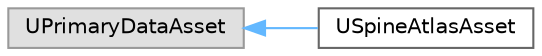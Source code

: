 digraph "类继承关系图"
{
 // LATEX_PDF_SIZE
  bgcolor="transparent";
  edge [fontname=Helvetica,fontsize=10,labelfontname=Helvetica,labelfontsize=10];
  node [fontname=Helvetica,fontsize=10,shape=box,height=0.2,width=0.4];
  rankdir="LR";
  Node0 [id="Node000000",label="UPrimaryDataAsset",height=0.2,width=0.4,color="grey60", fillcolor="#E0E0E0", style="filled",tooltip=" "];
  Node0 -> Node1 [id="edge7828_Node000000_Node000001",dir="back",color="steelblue1",style="solid",tooltip=" "];
  Node1 [id="Node000001",label="USpineAtlasAsset",height=0.2,width=0.4,color="grey40", fillcolor="white", style="filled",URL="$class_u_spine_atlas_asset.html",tooltip=" "];
}
